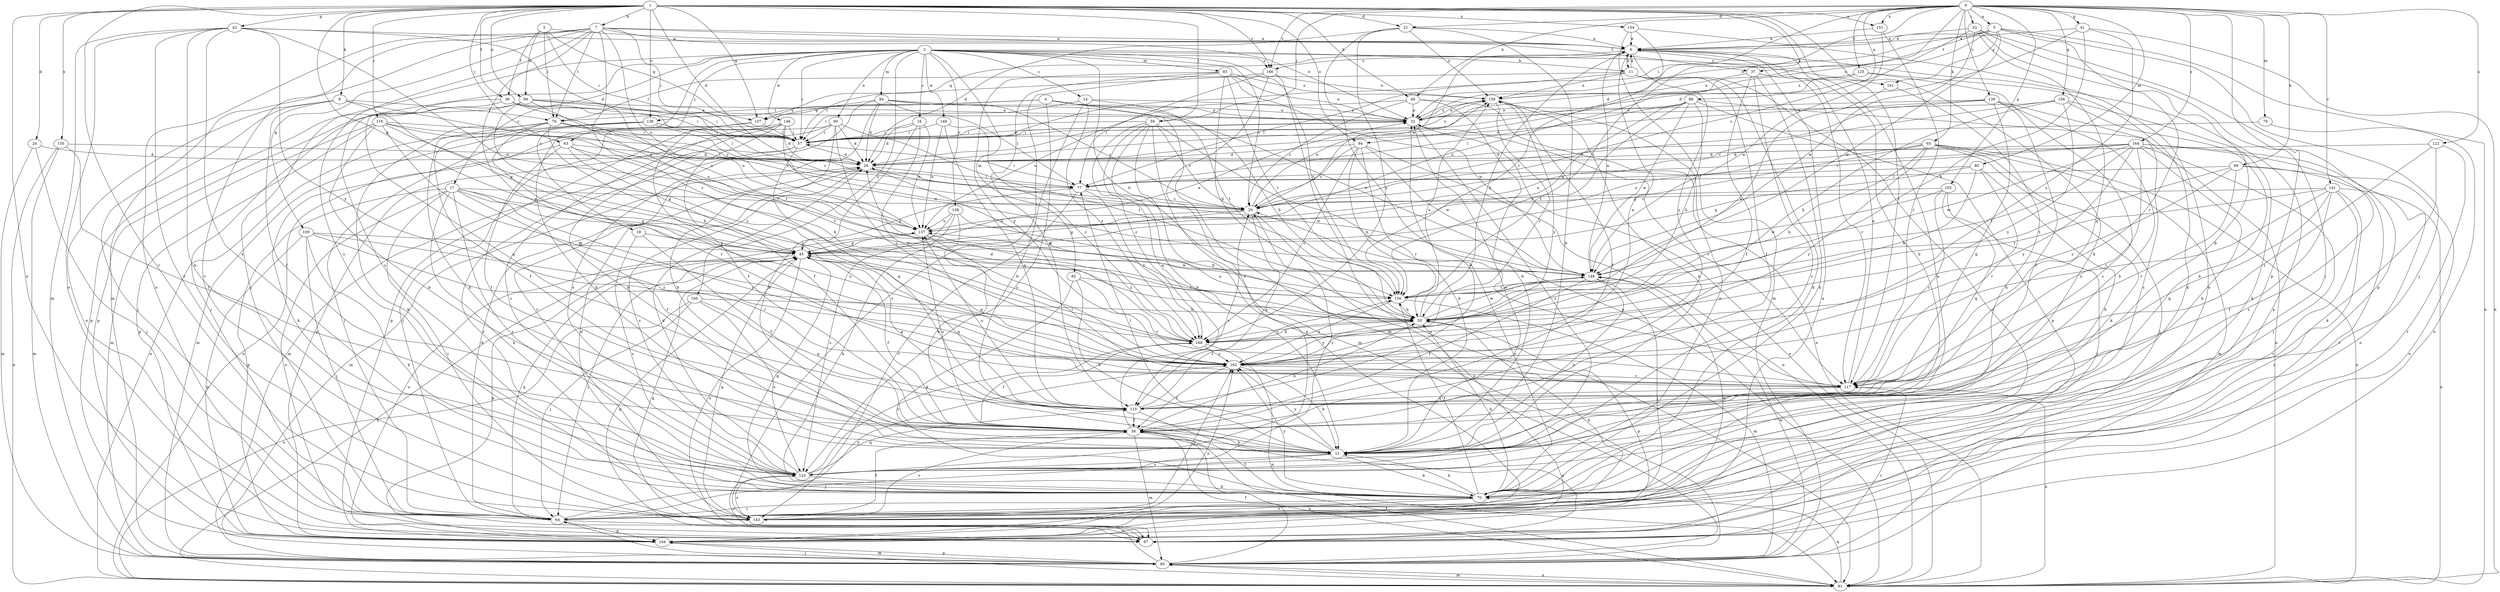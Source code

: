 strict digraph  {
0;
1;
2;
3;
4;
5;
6;
7;
8;
11;
12;
14;
16;
17;
18;
20;
21;
24;
26;
32;
36;
37;
38;
41;
42;
45;
48;
50;
52;
57;
59;
63;
64;
65;
69;
70;
76;
77;
78;
80;
82;
83;
84;
85;
88;
89;
90;
91;
94;
97;
102;
104;
106;
107;
109;
110;
116;
117;
122;
123;
125;
130;
136;
137;
139;
141;
143;
146;
148;
149;
151;
154;
155;
156;
158;
160;
161;
162;
164;
166;
168;
0 -> 5  [label=a];
0 -> 21  [label=d];
0 -> 32  [label=e];
0 -> 41  [label=g];
0 -> 48  [label=h];
0 -> 52  [label=i];
0 -> 57  [label=i];
0 -> 59  [label=j];
0 -> 65  [label=k];
0 -> 69  [label=k];
0 -> 78  [label=m];
0 -> 80  [label=m];
0 -> 88  [label=n];
0 -> 94  [label=o];
0 -> 102  [label=p];
0 -> 104  [label=p];
0 -> 106  [label=q];
0 -> 122  [label=s];
0 -> 125  [label=t];
0 -> 139  [label=v];
0 -> 141  [label=v];
0 -> 151  [label=x];
0 -> 164  [label=z];
0 -> 166  [label=z];
1 -> 7  [label=b];
1 -> 8  [label=b];
1 -> 21  [label=d];
1 -> 24  [label=d];
1 -> 26  [label=d];
1 -> 36  [label=f];
1 -> 42  [label=g];
1 -> 45  [label=g];
1 -> 48  [label=h];
1 -> 59  [label=j];
1 -> 63  [label=j];
1 -> 70  [label=k];
1 -> 89  [label=n];
1 -> 94  [label=o];
1 -> 97  [label=o];
1 -> 107  [label=q];
1 -> 116  [label=r];
1 -> 117  [label=r];
1 -> 130  [label=t];
1 -> 136  [label=u];
1 -> 143  [label=v];
1 -> 151  [label=x];
1 -> 154  [label=x];
1 -> 155  [label=x];
1 -> 166  [label=z];
2 -> 6  [label=a];
2 -> 36  [label=f];
2 -> 57  [label=i];
2 -> 76  [label=l];
2 -> 89  [label=n];
2 -> 107  [label=q];
3 -> 11  [label=b];
3 -> 14  [label=c];
3 -> 16  [label=c];
3 -> 17  [label=c];
3 -> 18  [label=c];
3 -> 20  [label=c];
3 -> 50  [label=h];
3 -> 57  [label=i];
3 -> 63  [label=j];
3 -> 64  [label=j];
3 -> 82  [label=m];
3 -> 83  [label=m];
3 -> 84  [label=m];
3 -> 90  [label=n];
3 -> 123  [label=s];
3 -> 130  [label=t];
3 -> 146  [label=w];
3 -> 148  [label=w];
3 -> 158  [label=y];
3 -> 160  [label=y];
3 -> 161  [label=y];
3 -> 166  [label=z];
4 -> 32  [label=e];
4 -> 50  [label=h];
4 -> 76  [label=l];
4 -> 85  [label=m];
4 -> 107  [label=q];
4 -> 123  [label=s];
4 -> 136  [label=u];
5 -> 6  [label=a];
5 -> 26  [label=d];
5 -> 32  [label=e];
5 -> 37  [label=f];
5 -> 64  [label=j];
5 -> 91  [label=n];
5 -> 117  [label=r];
5 -> 149  [label=w];
5 -> 161  [label=y];
6 -> 11  [label=b];
6 -> 12  [label=b];
6 -> 50  [label=h];
6 -> 107  [label=q];
6 -> 162  [label=y];
6 -> 166  [label=z];
7 -> 6  [label=a];
7 -> 32  [label=e];
7 -> 37  [label=f];
7 -> 57  [label=i];
7 -> 76  [label=l];
7 -> 85  [label=m];
7 -> 97  [label=o];
7 -> 109  [label=q];
7 -> 123  [label=s];
7 -> 137  [label=u];
7 -> 143  [label=v];
7 -> 162  [label=y];
7 -> 168  [label=z];
8 -> 38  [label=f];
8 -> 45  [label=g];
8 -> 64  [label=j];
8 -> 76  [label=l];
8 -> 97  [label=o];
8 -> 137  [label=u];
11 -> 6  [label=a];
11 -> 38  [label=f];
11 -> 70  [label=k];
11 -> 76  [label=l];
11 -> 77  [label=l];
11 -> 97  [label=o];
11 -> 156  [label=x];
12 -> 32  [label=e];
12 -> 64  [label=j];
12 -> 70  [label=k];
12 -> 77  [label=l];
12 -> 123  [label=s];
12 -> 156  [label=x];
12 -> 162  [label=y];
14 -> 12  [label=b];
14 -> 32  [label=e];
14 -> 57  [label=i];
14 -> 130  [label=t];
14 -> 168  [label=z];
16 -> 12  [label=b];
16 -> 26  [label=d];
16 -> 57  [label=i];
16 -> 137  [label=u];
16 -> 162  [label=y];
17 -> 20  [label=c];
17 -> 38  [label=f];
17 -> 45  [label=g];
17 -> 70  [label=k];
17 -> 97  [label=o];
17 -> 104  [label=p];
17 -> 117  [label=r];
17 -> 123  [label=s];
17 -> 143  [label=v];
17 -> 162  [label=y];
18 -> 38  [label=f];
18 -> 45  [label=g];
18 -> 123  [label=s];
20 -> 6  [label=a];
20 -> 45  [label=g];
20 -> 104  [label=p];
20 -> 110  [label=q];
20 -> 137  [label=u];
20 -> 156  [label=x];
21 -> 6  [label=a];
21 -> 12  [label=b];
21 -> 26  [label=d];
21 -> 91  [label=n];
21 -> 156  [label=x];
21 -> 168  [label=z];
24 -> 26  [label=d];
24 -> 64  [label=j];
24 -> 85  [label=m];
26 -> 77  [label=l];
26 -> 85  [label=m];
26 -> 123  [label=s];
26 -> 149  [label=w];
32 -> 57  [label=i];
32 -> 117  [label=r];
32 -> 123  [label=s];
32 -> 156  [label=x];
36 -> 20  [label=c];
36 -> 32  [label=e];
36 -> 57  [label=i];
36 -> 64  [label=j];
36 -> 77  [label=l];
36 -> 104  [label=p];
37 -> 38  [label=f];
37 -> 70  [label=k];
37 -> 117  [label=r];
37 -> 123  [label=s];
37 -> 156  [label=x];
38 -> 12  [label=b];
38 -> 20  [label=c];
38 -> 50  [label=h];
38 -> 85  [label=m];
38 -> 91  [label=n];
38 -> 137  [label=u];
38 -> 143  [label=v];
41 -> 6  [label=a];
41 -> 26  [label=d];
41 -> 50  [label=h];
41 -> 91  [label=n];
41 -> 168  [label=z];
42 -> 6  [label=a];
42 -> 26  [label=d];
42 -> 70  [label=k];
42 -> 85  [label=m];
42 -> 97  [label=o];
42 -> 123  [label=s];
42 -> 143  [label=v];
42 -> 149  [label=w];
42 -> 162  [label=y];
45 -> 32  [label=e];
45 -> 38  [label=f];
45 -> 64  [label=j];
45 -> 91  [label=n];
45 -> 97  [label=o];
45 -> 104  [label=p];
45 -> 110  [label=q];
45 -> 149  [label=w];
48 -> 12  [label=b];
48 -> 20  [label=c];
48 -> 32  [label=e];
48 -> 91  [label=n];
48 -> 137  [label=u];
50 -> 26  [label=d];
50 -> 104  [label=p];
50 -> 137  [label=u];
50 -> 149  [label=w];
50 -> 156  [label=x];
50 -> 162  [label=y];
50 -> 168  [label=z];
52 -> 6  [label=a];
52 -> 12  [label=b];
52 -> 20  [label=c];
52 -> 64  [label=j];
52 -> 104  [label=p];
52 -> 110  [label=q];
52 -> 149  [label=w];
57 -> 26  [label=d];
57 -> 32  [label=e];
57 -> 85  [label=m];
57 -> 110  [label=q];
57 -> 143  [label=v];
57 -> 156  [label=x];
59 -> 12  [label=b];
59 -> 20  [label=c];
59 -> 57  [label=i];
59 -> 85  [label=m];
59 -> 104  [label=p];
59 -> 110  [label=q];
59 -> 117  [label=r];
59 -> 168  [label=z];
63 -> 26  [label=d];
63 -> 38  [label=f];
63 -> 45  [label=g];
63 -> 50  [label=h];
63 -> 70  [label=k];
63 -> 130  [label=t];
64 -> 26  [label=d];
64 -> 45  [label=g];
64 -> 97  [label=o];
64 -> 104  [label=p];
64 -> 162  [label=y];
65 -> 26  [label=d];
65 -> 45  [label=g];
65 -> 50  [label=h];
65 -> 64  [label=j];
65 -> 70  [label=k];
65 -> 85  [label=m];
65 -> 91  [label=n];
65 -> 137  [label=u];
65 -> 162  [label=y];
69 -> 77  [label=l];
69 -> 97  [label=o];
69 -> 117  [label=r];
69 -> 130  [label=t];
69 -> 143  [label=v];
69 -> 168  [label=z];
70 -> 6  [label=a];
70 -> 12  [label=b];
70 -> 20  [label=c];
70 -> 26  [label=d];
70 -> 38  [label=f];
70 -> 45  [label=g];
70 -> 50  [label=h];
70 -> 64  [label=j];
70 -> 130  [label=t];
70 -> 143  [label=v];
70 -> 156  [label=x];
70 -> 162  [label=y];
76 -> 12  [label=b];
76 -> 20  [label=c];
76 -> 38  [label=f];
76 -> 57  [label=i];
76 -> 70  [label=k];
76 -> 117  [label=r];
76 -> 162  [label=y];
77 -> 20  [label=c];
77 -> 45  [label=g];
77 -> 57  [label=i];
77 -> 143  [label=v];
77 -> 168  [label=z];
78 -> 57  [label=i];
78 -> 97  [label=o];
80 -> 12  [label=b];
80 -> 45  [label=g];
80 -> 50  [label=h];
80 -> 77  [label=l];
80 -> 117  [label=r];
82 -> 12  [label=b];
82 -> 70  [label=k];
82 -> 117  [label=r];
82 -> 130  [label=t];
83 -> 32  [label=e];
83 -> 50  [label=h];
83 -> 110  [label=q];
83 -> 130  [label=t];
83 -> 143  [label=v];
83 -> 149  [label=w];
83 -> 156  [label=x];
83 -> 162  [label=y];
84 -> 20  [label=c];
84 -> 26  [label=d];
84 -> 32  [label=e];
84 -> 77  [label=l];
84 -> 104  [label=p];
84 -> 123  [label=s];
84 -> 143  [label=v];
84 -> 149  [label=w];
85 -> 6  [label=a];
85 -> 38  [label=f];
85 -> 45  [label=g];
85 -> 91  [label=n];
85 -> 104  [label=p];
85 -> 117  [label=r];
85 -> 149  [label=w];
88 -> 32  [label=e];
88 -> 45  [label=g];
88 -> 50  [label=h];
88 -> 77  [label=l];
88 -> 91  [label=n];
88 -> 104  [label=p];
88 -> 130  [label=t];
88 -> 149  [label=w];
89 -> 32  [label=e];
89 -> 57  [label=i];
89 -> 104  [label=p];
89 -> 110  [label=q];
89 -> 130  [label=t];
89 -> 137  [label=u];
89 -> 168  [label=z];
90 -> 12  [label=b];
90 -> 26  [label=d];
90 -> 57  [label=i];
90 -> 91  [label=n];
90 -> 104  [label=p];
90 -> 130  [label=t];
90 -> 162  [label=y];
91 -> 32  [label=e];
91 -> 38  [label=f];
91 -> 64  [label=j];
91 -> 70  [label=k];
91 -> 85  [label=m];
94 -> 12  [label=b];
94 -> 20  [label=c];
94 -> 26  [label=d];
94 -> 50  [label=h];
94 -> 91  [label=n];
94 -> 149  [label=w];
94 -> 168  [label=z];
97 -> 45  [label=g];
102 -> 20  [label=c];
102 -> 64  [label=j];
102 -> 110  [label=q];
102 -> 117  [label=r];
102 -> 149  [label=w];
104 -> 6  [label=a];
104 -> 85  [label=m];
104 -> 137  [label=u];
104 -> 162  [label=y];
106 -> 12  [label=b];
106 -> 20  [label=c];
106 -> 32  [label=e];
106 -> 50  [label=h];
106 -> 70  [label=k];
106 -> 162  [label=y];
107 -> 12  [label=b];
107 -> 38  [label=f];
107 -> 57  [label=i];
109 -> 45  [label=g];
109 -> 64  [label=j];
109 -> 70  [label=k];
109 -> 104  [label=p];
109 -> 117  [label=r];
109 -> 168  [label=z];
110 -> 32  [label=e];
110 -> 38  [label=f];
110 -> 45  [label=g];
110 -> 97  [label=o];
110 -> 130  [label=t];
110 -> 137  [label=u];
116 -> 12  [label=b];
116 -> 50  [label=h];
116 -> 57  [label=i];
116 -> 77  [label=l];
116 -> 85  [label=m];
116 -> 104  [label=p];
116 -> 137  [label=u];
116 -> 162  [label=y];
117 -> 6  [label=a];
117 -> 91  [label=n];
117 -> 110  [label=q];
122 -> 26  [label=d];
122 -> 70  [label=k];
122 -> 117  [label=r];
122 -> 143  [label=v];
123 -> 20  [label=c];
123 -> 26  [label=d];
123 -> 70  [label=k];
123 -> 97  [label=o];
123 -> 110  [label=q];
123 -> 168  [label=z];
125 -> 70  [label=k];
125 -> 123  [label=s];
125 -> 137  [label=u];
125 -> 156  [label=x];
130 -> 50  [label=h];
130 -> 85  [label=m];
130 -> 162  [label=y];
136 -> 20  [label=c];
136 -> 57  [label=i];
136 -> 64  [label=j];
136 -> 85  [label=m];
136 -> 91  [label=n];
137 -> 45  [label=g];
137 -> 117  [label=r];
137 -> 168  [label=z];
139 -> 12  [label=b];
139 -> 20  [label=c];
139 -> 26  [label=d];
139 -> 32  [label=e];
139 -> 38  [label=f];
139 -> 110  [label=q];
139 -> 123  [label=s];
141 -> 20  [label=c];
141 -> 38  [label=f];
141 -> 91  [label=n];
141 -> 97  [label=o];
141 -> 110  [label=q];
141 -> 130  [label=t];
141 -> 143  [label=v];
141 -> 162  [label=y];
143 -> 38  [label=f];
143 -> 45  [label=g];
143 -> 50  [label=h];
143 -> 123  [label=s];
143 -> 149  [label=w];
143 -> 162  [label=y];
146 -> 12  [label=b];
146 -> 26  [label=d];
146 -> 38  [label=f];
146 -> 57  [label=i];
146 -> 64  [label=j];
146 -> 123  [label=s];
146 -> 149  [label=w];
148 -> 57  [label=i];
148 -> 110  [label=q];
148 -> 137  [label=u];
148 -> 168  [label=z];
149 -> 6  [label=a];
149 -> 12  [label=b];
149 -> 38  [label=f];
149 -> 64  [label=j];
149 -> 130  [label=t];
151 -> 6  [label=a];
151 -> 117  [label=r];
151 -> 149  [label=w];
154 -> 6  [label=a];
154 -> 85  [label=m];
154 -> 97  [label=o];
154 -> 130  [label=t];
155 -> 26  [label=d];
155 -> 38  [label=f];
155 -> 85  [label=m];
155 -> 91  [label=n];
156 -> 32  [label=e];
156 -> 38  [label=f];
156 -> 162  [label=y];
156 -> 168  [label=z];
158 -> 12  [label=b];
158 -> 50  [label=h];
158 -> 70  [label=k];
158 -> 123  [label=s];
158 -> 137  [label=u];
160 -> 50  [label=h];
160 -> 64  [label=j];
160 -> 91  [label=n];
160 -> 110  [label=q];
160 -> 123  [label=s];
161 -> 50  [label=h];
161 -> 70  [label=k];
162 -> 6  [label=a];
162 -> 12  [label=b];
162 -> 38  [label=f];
162 -> 45  [label=g];
162 -> 117  [label=r];
164 -> 12  [label=b];
164 -> 26  [label=d];
164 -> 64  [label=j];
164 -> 77  [label=l];
164 -> 97  [label=o];
164 -> 117  [label=r];
164 -> 123  [label=s];
164 -> 130  [label=t];
164 -> 137  [label=u];
164 -> 149  [label=w];
164 -> 162  [label=y];
166 -> 57  [label=i];
166 -> 77  [label=l];
166 -> 91  [label=n];
166 -> 123  [label=s];
166 -> 156  [label=x];
168 -> 26  [label=d];
168 -> 38  [label=f];
168 -> 50  [label=h];
168 -> 91  [label=n];
168 -> 162  [label=y];
}
